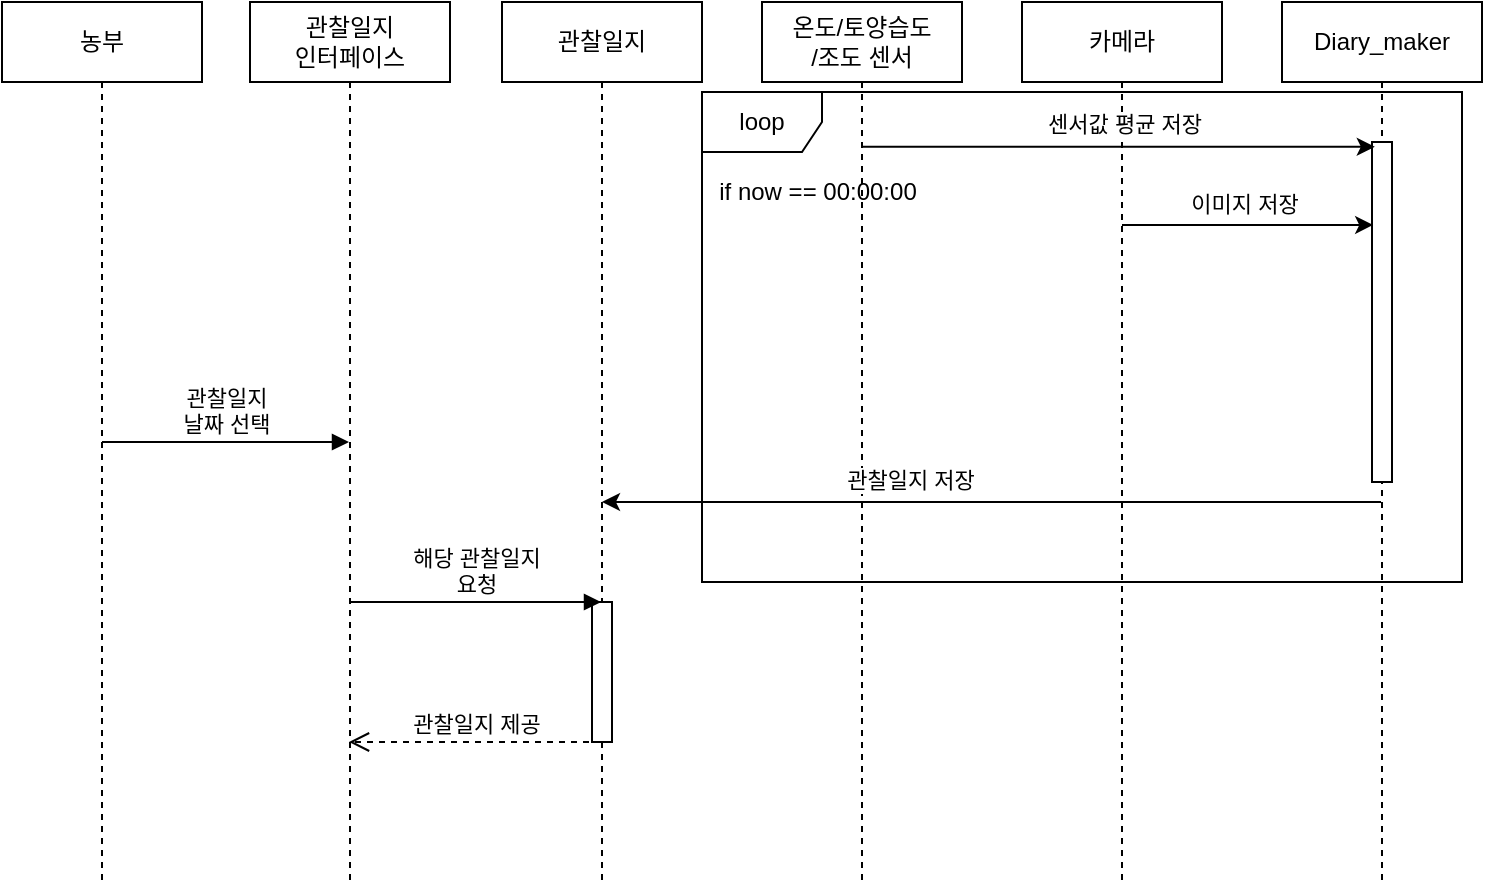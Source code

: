 <mxfile version="20.4.0" type="github">
  <diagram id="ibOZRkEERhT8VrmGGIWO" name="페이지-1">
    <mxGraphModel dx="1038" dy="579" grid="1" gridSize="10" guides="1" tooltips="1" connect="1" arrows="1" fold="1" page="1" pageScale="1" pageWidth="827" pageHeight="1169" math="0" shadow="0">
      <root>
        <mxCell id="0" />
        <mxCell id="1" parent="0" />
        <mxCell id="LfJQejW4wEZQG6NsD9H3-1" value="농부" style="shape=umlLifeline;perimeter=lifelinePerimeter;whiteSpace=wrap;html=1;container=1;collapsible=0;recursiveResize=0;outlineConnect=0;" parent="1" vertex="1">
          <mxGeometry x="50" y="50" width="100" height="440" as="geometry" />
        </mxCell>
        <mxCell id="LfJQejW4wEZQG6NsD9H3-2" value="관찰일지" style="shape=umlLifeline;perimeter=lifelinePerimeter;whiteSpace=wrap;html=1;container=1;collapsible=0;recursiveResize=0;outlineConnect=0;" parent="1" vertex="1">
          <mxGeometry x="300" y="50" width="100" height="440" as="geometry" />
        </mxCell>
        <mxCell id="LfJQejW4wEZQG6NsD9H3-10" value="" style="html=1;points=[];perimeter=orthogonalPerimeter;" parent="LfJQejW4wEZQG6NsD9H3-2" vertex="1">
          <mxGeometry x="45" y="300" width="10" height="70" as="geometry" />
        </mxCell>
        <mxCell id="LfJQejW4wEZQG6NsD9H3-4" value="관찰일지&lt;br&gt;인터페이스" style="shape=umlLifeline;perimeter=lifelinePerimeter;whiteSpace=wrap;html=1;container=1;collapsible=0;recursiveResize=0;outlineConnect=0;" parent="1" vertex="1">
          <mxGeometry x="174" y="50" width="100" height="440" as="geometry" />
        </mxCell>
        <mxCell id="LfJQejW4wEZQG6NsD9H3-5" value="관찰일지&lt;br&gt;날짜 선택" style="html=1;verticalAlign=bottom;endArrow=block;rounded=0;" parent="1" source="LfJQejW4wEZQG6NsD9H3-1" target="LfJQejW4wEZQG6NsD9H3-4" edge="1">
          <mxGeometry width="80" relative="1" as="geometry">
            <mxPoint x="140" y="160" as="sourcePoint" />
            <mxPoint x="220" y="160" as="targetPoint" />
            <Array as="points" />
          </mxGeometry>
        </mxCell>
        <mxCell id="LfJQejW4wEZQG6NsD9H3-7" value="관찰일지 제공" style="html=1;verticalAlign=bottom;endArrow=open;dashed=1;endSize=8;rounded=0;" parent="1" edge="1">
          <mxGeometry relative="1" as="geometry">
            <mxPoint x="349.5" y="420" as="sourcePoint" />
            <mxPoint x="223.5" y="420" as="targetPoint" />
            <Array as="points">
              <mxPoint x="300" y="420" />
            </Array>
          </mxGeometry>
        </mxCell>
        <mxCell id="peh3bpObvGaAzJVg23kE-1" value="온도/토양습도&lt;br&gt;/조도 센서" style="shape=umlLifeline;perimeter=lifelinePerimeter;whiteSpace=wrap;html=1;container=1;collapsible=0;recursiveResize=0;outlineConnect=0;" vertex="1" parent="1">
          <mxGeometry x="430" y="50" width="100" height="440" as="geometry" />
        </mxCell>
        <mxCell id="peh3bpObvGaAzJVg23kE-3" value="카메라" style="shape=umlLifeline;perimeter=lifelinePerimeter;whiteSpace=wrap;html=1;container=1;collapsible=0;recursiveResize=0;outlineConnect=0;" vertex="1" parent="1">
          <mxGeometry x="560" y="50" width="100" height="440" as="geometry" />
        </mxCell>
        <mxCell id="peh3bpObvGaAzJVg23kE-5" value="Diary_maker" style="shape=umlLifeline;perimeter=lifelinePerimeter;whiteSpace=wrap;html=1;container=1;collapsible=0;recursiveResize=0;outlineConnect=0;" vertex="1" parent="1">
          <mxGeometry x="690" y="50" width="100" height="440" as="geometry" />
        </mxCell>
        <mxCell id="peh3bpObvGaAzJVg23kE-9" value="loop" style="shape=umlFrame;whiteSpace=wrap;html=1;" vertex="1" parent="peh3bpObvGaAzJVg23kE-5">
          <mxGeometry x="-290" y="45" width="380" height="245" as="geometry" />
        </mxCell>
        <mxCell id="peh3bpObvGaAzJVg23kE-6" value="" style="html=1;points=[];perimeter=orthogonalPerimeter;" vertex="1" parent="peh3bpObvGaAzJVg23kE-5">
          <mxGeometry x="45" y="70" width="10" height="170" as="geometry" />
        </mxCell>
        <mxCell id="peh3bpObvGaAzJVg23kE-7" value="" style="endArrow=classic;html=1;rounded=0;entryX=0.14;entryY=0.014;entryDx=0;entryDy=0;entryPerimeter=0;" edge="1" parent="1" source="peh3bpObvGaAzJVg23kE-1" target="peh3bpObvGaAzJVg23kE-6">
          <mxGeometry width="50" height="50" relative="1" as="geometry">
            <mxPoint x="420" y="230" as="sourcePoint" />
            <mxPoint x="470" y="180" as="targetPoint" />
          </mxGeometry>
        </mxCell>
        <mxCell id="peh3bpObvGaAzJVg23kE-10" value="센서값 평균 저장" style="edgeLabel;html=1;align=center;verticalAlign=middle;resizable=0;points=[];" vertex="1" connectable="0" parent="peh3bpObvGaAzJVg23kE-7">
          <mxGeometry x="0.086" y="-2" relative="1" as="geometry">
            <mxPoint x="-8" y="-14" as="offset" />
          </mxGeometry>
        </mxCell>
        <mxCell id="peh3bpObvGaAzJVg23kE-8" value="" style="endArrow=classic;html=1;rounded=0;entryX=0.06;entryY=0.244;entryDx=0;entryDy=0;entryPerimeter=0;" edge="1" parent="1" source="peh3bpObvGaAzJVg23kE-3" target="peh3bpObvGaAzJVg23kE-6">
          <mxGeometry width="50" height="50" relative="1" as="geometry">
            <mxPoint x="420" y="230" as="sourcePoint" />
            <mxPoint x="470" y="180" as="targetPoint" />
          </mxGeometry>
        </mxCell>
        <mxCell id="peh3bpObvGaAzJVg23kE-11" value="이미지 저장" style="edgeLabel;html=1;align=center;verticalAlign=middle;resizable=0;points=[];" vertex="1" connectable="0" parent="peh3bpObvGaAzJVg23kE-8">
          <mxGeometry x="-0.294" y="1" relative="1" as="geometry">
            <mxPoint x="16" y="-10" as="offset" />
          </mxGeometry>
        </mxCell>
        <mxCell id="LfJQejW4wEZQG6NsD9H3-6" value="해당 관찰일지&lt;br&gt;요청" style="html=1;verticalAlign=bottom;endArrow=block;rounded=0;" parent="1" edge="1">
          <mxGeometry width="80" relative="1" as="geometry">
            <mxPoint x="223.5" y="350" as="sourcePoint" />
            <mxPoint x="349.5" y="350" as="targetPoint" />
            <Array as="points">
              <mxPoint x="300" y="350" />
            </Array>
          </mxGeometry>
        </mxCell>
        <mxCell id="peh3bpObvGaAzJVg23kE-12" value="" style="endArrow=none;html=1;rounded=0;startArrow=classic;startFill=1;endFill=0;" edge="1" parent="1" source="LfJQejW4wEZQG6NsD9H3-2" target="peh3bpObvGaAzJVg23kE-5">
          <mxGeometry width="50" height="50" relative="1" as="geometry">
            <mxPoint x="619.5" y="171.48" as="sourcePoint" />
            <mxPoint x="745.6" y="171.48" as="targetPoint" />
            <Array as="points">
              <mxPoint x="380" y="300" />
            </Array>
          </mxGeometry>
        </mxCell>
        <mxCell id="peh3bpObvGaAzJVg23kE-13" value="관찰일지 저장" style="edgeLabel;html=1;align=center;verticalAlign=middle;resizable=0;points=[];" vertex="1" connectable="0" parent="peh3bpObvGaAzJVg23kE-12">
          <mxGeometry x="-0.294" y="1" relative="1" as="geometry">
            <mxPoint x="16" y="-10" as="offset" />
          </mxGeometry>
        </mxCell>
        <mxCell id="peh3bpObvGaAzJVg23kE-14" value="if now == 00:00:00" style="text;html=1;strokeColor=none;fillColor=none;align=center;verticalAlign=middle;whiteSpace=wrap;rounded=0;" vertex="1" parent="1">
          <mxGeometry x="400" y="130" width="116" height="30" as="geometry" />
        </mxCell>
      </root>
    </mxGraphModel>
  </diagram>
</mxfile>
